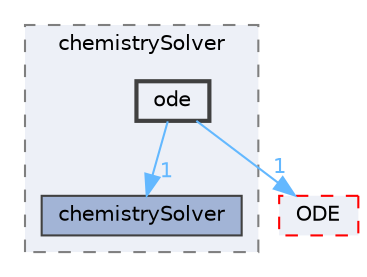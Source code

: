digraph "src/thermophysicalModels/chemistryModel/chemistrySolver/ode"
{
 // LATEX_PDF_SIZE
  bgcolor="transparent";
  edge [fontname=Helvetica,fontsize=10,labelfontname=Helvetica,labelfontsize=10];
  node [fontname=Helvetica,fontsize=10,shape=box,height=0.2,width=0.4];
  compound=true
  subgraph clusterdir_6bcc1e86007f484a5b22bf400ecd810f {
    graph [ bgcolor="#edf0f7", pencolor="grey50", label="chemistrySolver", fontname=Helvetica,fontsize=10 style="filled,dashed", URL="dir_6bcc1e86007f484a5b22bf400ecd810f.html",tooltip=""]
  dir_b6062828977f0670e70ecb4568245308 [label="chemistrySolver", fillcolor="#a2b4d6", color="grey25", style="filled", URL="dir_b6062828977f0670e70ecb4568245308.html",tooltip=""];
  dir_0c84beea5d7d3600bce4f850f077082a [label="ode", fillcolor="#edf0f7", color="grey25", style="filled,bold", URL="dir_0c84beea5d7d3600bce4f850f077082a.html",tooltip=""];
  }
  dir_e47b7a1cb0d621da2e060462b00c1c76 [label="ODE", fillcolor="#edf0f7", color="red", style="filled,dashed", URL="dir_e47b7a1cb0d621da2e060462b00c1c76.html",tooltip=""];
  dir_0c84beea5d7d3600bce4f850f077082a->dir_b6062828977f0670e70ecb4568245308 [headlabel="1", labeldistance=1.5 headhref="dir_002679_000475.html" href="dir_002679_000475.html" color="steelblue1" fontcolor="steelblue1"];
  dir_0c84beea5d7d3600bce4f850f077082a->dir_e47b7a1cb0d621da2e060462b00c1c76 [headlabel="1", labeldistance=1.5 headhref="dir_002679_002678.html" href="dir_002679_002678.html" color="steelblue1" fontcolor="steelblue1"];
}
